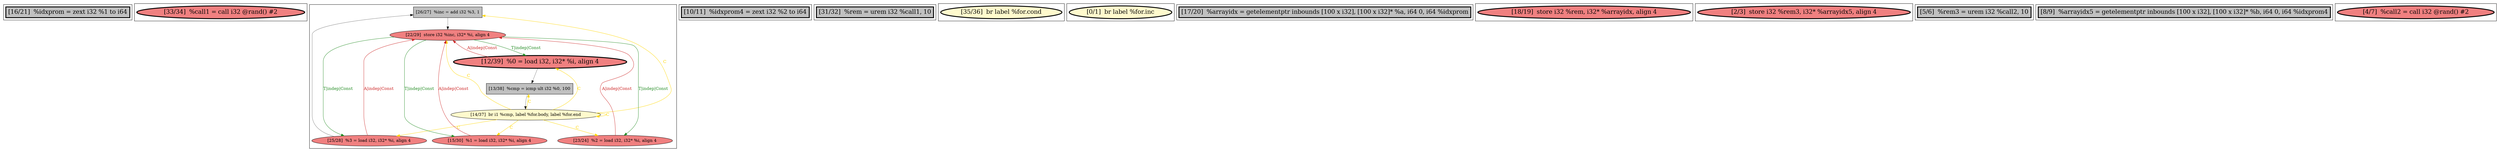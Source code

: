 
digraph G {





subgraph cluster11 {


node371 [penwidth=3.0,fontsize=20,fillcolor=grey,label="[16/21]  %idxprom = zext i32 %1 to i64",shape=rectangle,style=filled ]



}

subgraph cluster10 {


node370 [penwidth=3.0,fontsize=20,fillcolor=lightcoral,label="[33/34]  %call1 = call i32 @rand() #2",shape=ellipse,style=filled ]



}

subgraph cluster9 {


node369 [fillcolor=grey,label="[26/27]  %inc = add i32 %3, 1",shape=rectangle,style=filled ]
node368 [fillcolor=lemonchiffon,label="[14/37]  br i1 %cmp, label %for.body, label %for.end",shape=ellipse,style=filled ]
node364 [penwidth=3.0,fontsize=20,fillcolor=lightcoral,label="[12/39]  %0 = load i32, i32* %i, align 4",shape=ellipse,style=filled ]
node365 [fillcolor=lightcoral,label="[25/28]  %3 = load i32, i32* %i, align 4",shape=ellipse,style=filled ]
node363 [fillcolor=lightcoral,label="[22/29]  store i32 %inc, i32* %i, align 4",shape=ellipse,style=filled ]
node362 [fillcolor=lightcoral,label="[15/30]  %1 = load i32, i32* %i, align 4",shape=ellipse,style=filled ]
node366 [fillcolor=lightcoral,label="[23/24]  %2 = load i32, i32* %i, align 4",shape=ellipse,style=filled ]
node367 [fillcolor=grey,label="[13/38]  %cmp = icmp ult i32 %0, 100",shape=rectangle,style=filled ]

node368->node364 [style=solid,color=gold,label="C",penwidth=1.0,fontcolor=gold ]
node368->node368 [style=solid,color=gold,label="C",penwidth=1.0,fontcolor=gold ]
node368->node363 [style=solid,color=gold,label="C",penwidth=1.0,fontcolor=gold ]
node363->node366 [style=solid,color=forestgreen,label="T|indep|Const",penwidth=1.0,fontcolor=forestgreen ]
node368->node366 [style=solid,color=gold,label="C",penwidth=1.0,fontcolor=gold ]
node366->node363 [style=solid,color=firebrick3,label="A|indep|Const",penwidth=1.0,fontcolor=firebrick3 ]
node368->node367 [style=solid,color=gold,label="C",penwidth=1.0,fontcolor=gold ]
node367->node368 [style=solid,color=black,label="",penwidth=0.5,fontcolor=black ]
node363->node362 [style=solid,color=forestgreen,label="T|indep|Const",penwidth=1.0,fontcolor=forestgreen ]
node369->node363 [style=solid,color=black,label="",penwidth=0.5,fontcolor=black ]
node363->node364 [style=solid,color=forestgreen,label="T|indep|Const",penwidth=1.0,fontcolor=forestgreen ]
node362->node363 [style=solid,color=firebrick3,label="A|indep|Const",penwidth=1.0,fontcolor=firebrick3 ]
node368->node369 [style=solid,color=gold,label="C",penwidth=1.0,fontcolor=gold ]
node365->node363 [style=solid,color=firebrick3,label="A|indep|Const",penwidth=1.0,fontcolor=firebrick3 ]
node364->node363 [style=solid,color=firebrick3,label="A|indep|Const",penwidth=1.0,fontcolor=firebrick3 ]
node368->node365 [style=solid,color=gold,label="C",penwidth=1.0,fontcolor=gold ]
node363->node365 [style=solid,color=forestgreen,label="T|indep|Const",penwidth=1.0,fontcolor=forestgreen ]
node364->node367 [style=solid,color=black,label="",penwidth=0.5,fontcolor=black ]
node365->node369 [style=solid,color=black,label="",penwidth=0.5,fontcolor=black ]
node368->node362 [style=solid,color=gold,label="C",penwidth=1.0,fontcolor=gold ]


}

subgraph cluster8 {


node361 [penwidth=3.0,fontsize=20,fillcolor=grey,label="[10/11]  %idxprom4 = zext i32 %2 to i64",shape=rectangle,style=filled ]



}

subgraph cluster7 {


node360 [penwidth=3.0,fontsize=20,fillcolor=grey,label="[31/32]  %rem = urem i32 %call1, 10",shape=rectangle,style=filled ]



}

subgraph cluster6 {


node359 [penwidth=3.0,fontsize=20,fillcolor=lemonchiffon,label="[35/36]  br label %for.cond",shape=ellipse,style=filled ]



}

subgraph cluster0 {


node353 [penwidth=3.0,fontsize=20,fillcolor=lemonchiffon,label="[0/1]  br label %for.inc",shape=ellipse,style=filled ]



}

subgraph cluster12 {


node372 [penwidth=3.0,fontsize=20,fillcolor=grey,label="[17/20]  %arrayidx = getelementptr inbounds [100 x i32], [100 x i32]* %a, i64 0, i64 %idxprom",shape=rectangle,style=filled ]



}

subgraph cluster5 {


node358 [penwidth=3.0,fontsize=20,fillcolor=lightcoral,label="[18/19]  store i32 %rem, i32* %arrayidx, align 4",shape=ellipse,style=filled ]



}

subgraph cluster1 {


node354 [penwidth=3.0,fontsize=20,fillcolor=lightcoral,label="[2/3]  store i32 %rem3, i32* %arrayidx5, align 4",shape=ellipse,style=filled ]



}

subgraph cluster2 {


node355 [penwidth=3.0,fontsize=20,fillcolor=grey,label="[5/6]  %rem3 = urem i32 %call2, 10",shape=rectangle,style=filled ]



}

subgraph cluster3 {


node356 [penwidth=3.0,fontsize=20,fillcolor=grey,label="[8/9]  %arrayidx5 = getelementptr inbounds [100 x i32], [100 x i32]* %b, i64 0, i64 %idxprom4",shape=rectangle,style=filled ]



}

subgraph cluster4 {


node357 [penwidth=3.0,fontsize=20,fillcolor=lightcoral,label="[4/7]  %call2 = call i32 @rand() #2",shape=ellipse,style=filled ]



}

}
